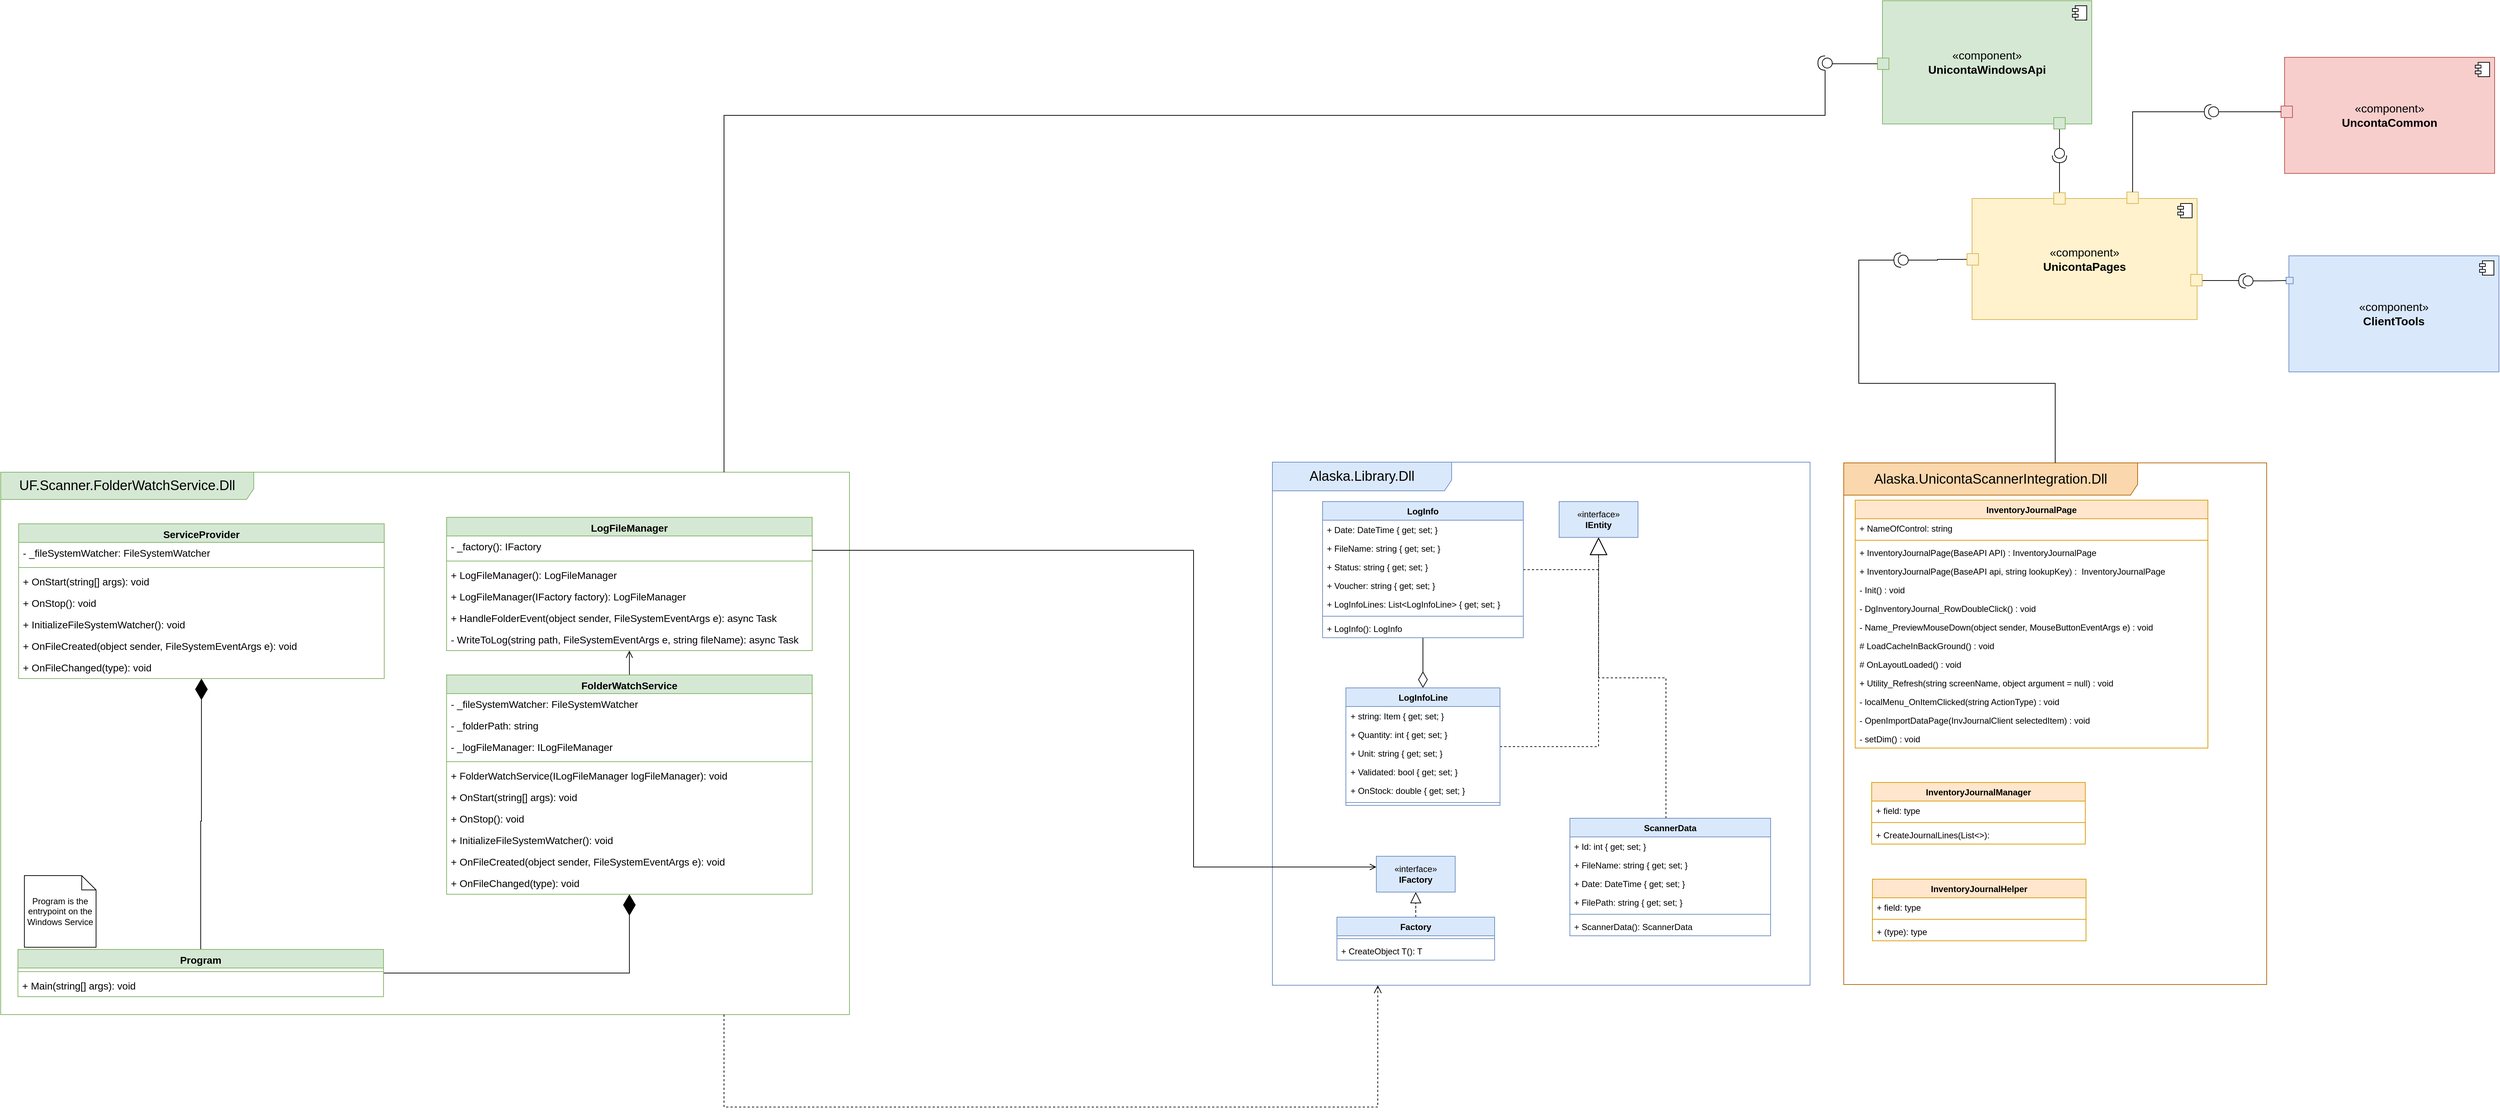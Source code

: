 <mxfile version="22.1.2" type="device">
  <diagram name="Side-1" id="CTxKAHCYk6EN-xnp3YJz">
    <mxGraphModel dx="3226" dy="1983" grid="0" gridSize="10" guides="0" tooltips="1" connect="1" arrows="1" fold="1" page="0" pageScale="1" pageWidth="827" pageHeight="1169" math="0" shadow="0">
      <root>
        <mxCell id="0" />
        <mxCell id="1" parent="0" />
        <mxCell id="9tG2rEpFUyqkz14FgDBB-20" value="UF.Scanner.FolderWatchService.Dll" style="shape=umlFrame;whiteSpace=wrap;html=1;pointerEvents=0;width=353;height=38;swimlaneFillColor=default;fontSize=19;fillColor=#d5e8d4;strokeColor=#82b366;" parent="1" vertex="1">
          <mxGeometry x="-1004" y="54" width="1184" height="757" as="geometry" />
        </mxCell>
        <mxCell id="9tG2rEpFUyqkz14FgDBB-92" style="edgeStyle=orthogonalEdgeStyle;rounded=0;orthogonalLoop=1;jettySize=auto;html=1;endArrow=open;endFill=0;endSize=8;" parent="1" source="9tG2rEpFUyqkz14FgDBB-1" target="9tG2rEpFUyqkz14FgDBB-5" edge="1">
          <mxGeometry relative="1" as="geometry" />
        </mxCell>
        <mxCell id="9tG2rEpFUyqkz14FgDBB-1" value="FolderWatchService" style="swimlane;fontStyle=1;align=center;verticalAlign=top;childLayout=stackLayout;horizontal=1;startSize=26;horizontalStack=0;resizeParent=1;resizeParentMax=0;resizeLast=0;collapsible=1;marginBottom=0;whiteSpace=wrap;html=1;swimlaneFillColor=default;fillColor=#d5e8d4;strokeColor=#82b366;fontSize=14;" parent="1" vertex="1">
          <mxGeometry x="-382" y="337" width="510" height="306" as="geometry" />
        </mxCell>
        <mxCell id="9tG2rEpFUyqkz14FgDBB-2" value="- _fileSystemWatcher: FileSystemWatcher" style="text;strokeColor=none;fillColor=none;align=left;verticalAlign=top;spacingLeft=4;spacingRight=4;overflow=hidden;rotatable=0;points=[[0,0.5],[1,0.5]];portConstraint=eastwest;whiteSpace=wrap;html=1;fontSize=14;" parent="9tG2rEpFUyqkz14FgDBB-1" vertex="1">
          <mxGeometry y="26" width="510" height="30" as="geometry" />
        </mxCell>
        <mxCell id="9tG2rEpFUyqkz14FgDBB-9" value="- _folderPath: string" style="text;strokeColor=none;fillColor=none;align=left;verticalAlign=top;spacingLeft=4;spacingRight=4;overflow=hidden;rotatable=0;points=[[0,0.5],[1,0.5]];portConstraint=eastwest;whiteSpace=wrap;html=1;fontSize=14;" parent="9tG2rEpFUyqkz14FgDBB-1" vertex="1">
          <mxGeometry y="56" width="510" height="30" as="geometry" />
        </mxCell>
        <mxCell id="9tG2rEpFUyqkz14FgDBB-12" value="- _logFileManager: ILogFileManager" style="text;strokeColor=none;fillColor=none;align=left;verticalAlign=top;spacingLeft=4;spacingRight=4;overflow=hidden;rotatable=0;points=[[0,0.5],[1,0.5]];portConstraint=eastwest;whiteSpace=wrap;html=1;fontSize=14;" parent="9tG2rEpFUyqkz14FgDBB-1" vertex="1">
          <mxGeometry y="86" width="510" height="30" as="geometry" />
        </mxCell>
        <mxCell id="9tG2rEpFUyqkz14FgDBB-3" value="" style="line;strokeWidth=1;fillColor=none;align=left;verticalAlign=middle;spacingTop=-1;spacingLeft=3;spacingRight=3;rotatable=0;labelPosition=right;points=[];portConstraint=eastwest;strokeColor=inherit;fontSize=14;" parent="9tG2rEpFUyqkz14FgDBB-1" vertex="1">
          <mxGeometry y="116" width="510" height="10" as="geometry" />
        </mxCell>
        <mxCell id="9tG2rEpFUyqkz14FgDBB-80" value="+ FolderWatchService(ILogFileManager logFileManager): void" style="text;strokeColor=none;fillColor=none;align=left;verticalAlign=top;spacingLeft=4;spacingRight=4;overflow=hidden;rotatable=0;points=[[0,0.5],[1,0.5]];portConstraint=eastwest;whiteSpace=wrap;html=1;fontSize=14;" parent="9tG2rEpFUyqkz14FgDBB-1" vertex="1">
          <mxGeometry y="126" width="510" height="30" as="geometry" />
        </mxCell>
        <mxCell id="9tG2rEpFUyqkz14FgDBB-4" value="+ OnStart(string[] args): void" style="text;strokeColor=none;fillColor=none;align=left;verticalAlign=top;spacingLeft=4;spacingRight=4;overflow=hidden;rotatable=0;points=[[0,0.5],[1,0.5]];portConstraint=eastwest;whiteSpace=wrap;html=1;fontSize=14;" parent="9tG2rEpFUyqkz14FgDBB-1" vertex="1">
          <mxGeometry y="156" width="510" height="30" as="geometry" />
        </mxCell>
        <mxCell id="9tG2rEpFUyqkz14FgDBB-15" value="+ OnStop(): void" style="text;strokeColor=none;fillColor=none;align=left;verticalAlign=top;spacingLeft=4;spacingRight=4;overflow=hidden;rotatable=0;points=[[0,0.5],[1,0.5]];portConstraint=eastwest;whiteSpace=wrap;html=1;fontSize=14;" parent="9tG2rEpFUyqkz14FgDBB-1" vertex="1">
          <mxGeometry y="186" width="510" height="30" as="geometry" />
        </mxCell>
        <mxCell id="9tG2rEpFUyqkz14FgDBB-14" value="+ InitializeFileSystemWatcher(): void" style="text;strokeColor=none;fillColor=none;align=left;verticalAlign=top;spacingLeft=4;spacingRight=4;overflow=hidden;rotatable=0;points=[[0,0.5],[1,0.5]];portConstraint=eastwest;whiteSpace=wrap;html=1;fontSize=14;" parent="9tG2rEpFUyqkz14FgDBB-1" vertex="1">
          <mxGeometry y="216" width="510" height="30" as="geometry" />
        </mxCell>
        <mxCell id="9tG2rEpFUyqkz14FgDBB-16" value="+ OnFileCreated(object sender, FileSystemEventArgs e): void" style="text;strokeColor=none;fillColor=none;align=left;verticalAlign=top;spacingLeft=4;spacingRight=4;overflow=hidden;rotatable=0;points=[[0,0.5],[1,0.5]];portConstraint=eastwest;whiteSpace=wrap;html=1;fontSize=14;" parent="9tG2rEpFUyqkz14FgDBB-1" vertex="1">
          <mxGeometry y="246" width="510" height="30" as="geometry" />
        </mxCell>
        <mxCell id="9tG2rEpFUyqkz14FgDBB-17" value="+ OnFileChanged(type): void" style="text;strokeColor=none;fillColor=none;align=left;verticalAlign=top;spacingLeft=4;spacingRight=4;overflow=hidden;rotatable=0;points=[[0,0.5],[1,0.5]];portConstraint=eastwest;whiteSpace=wrap;html=1;fontSize=14;" parent="9tG2rEpFUyqkz14FgDBB-1" vertex="1">
          <mxGeometry y="276" width="510" height="30" as="geometry" />
        </mxCell>
        <mxCell id="9tG2rEpFUyqkz14FgDBB-5" value="LogFileManager" style="swimlane;fontStyle=1;align=center;verticalAlign=top;childLayout=stackLayout;horizontal=1;startSize=26;horizontalStack=0;resizeParent=1;resizeParentMax=0;resizeLast=0;collapsible=1;marginBottom=0;whiteSpace=wrap;html=1;swimlaneFillColor=default;fillColor=#d5e8d4;strokeColor=#82b366;fontSize=14;" parent="1" vertex="1">
          <mxGeometry x="-382" y="117" width="510" height="186" as="geometry" />
        </mxCell>
        <mxCell id="9tG2rEpFUyqkz14FgDBB-79" value="- _factory(): IFactory" style="text;strokeColor=none;fillColor=none;align=left;verticalAlign=top;spacingLeft=4;spacingRight=4;overflow=hidden;rotatable=0;points=[[0,0.5],[1,0.5]];portConstraint=eastwest;whiteSpace=wrap;html=1;fontSize=14;" parent="9tG2rEpFUyqkz14FgDBB-5" vertex="1">
          <mxGeometry y="26" width="510" height="30" as="geometry" />
        </mxCell>
        <mxCell id="9tG2rEpFUyqkz14FgDBB-7" value="" style="line;strokeWidth=1;fillColor=none;align=left;verticalAlign=middle;spacingTop=-1;spacingLeft=3;spacingRight=3;rotatable=0;labelPosition=right;points=[];portConstraint=eastwest;strokeColor=inherit;fontSize=14;" parent="9tG2rEpFUyqkz14FgDBB-5" vertex="1">
          <mxGeometry y="56" width="510" height="10" as="geometry" />
        </mxCell>
        <mxCell id="9tG2rEpFUyqkz14FgDBB-78" value="+ LogFileManager(): LogFileManager" style="text;strokeColor=none;fillColor=none;align=left;verticalAlign=top;spacingLeft=4;spacingRight=4;overflow=hidden;rotatable=0;points=[[0,0.5],[1,0.5]];portConstraint=eastwest;whiteSpace=wrap;html=1;fontSize=14;" parent="9tG2rEpFUyqkz14FgDBB-5" vertex="1">
          <mxGeometry y="66" width="510" height="30" as="geometry" />
        </mxCell>
        <mxCell id="9tG2rEpFUyqkz14FgDBB-60" value="+ LogFileManager(IFactory factory): LogFileManager" style="text;strokeColor=none;fillColor=none;align=left;verticalAlign=top;spacingLeft=4;spacingRight=4;overflow=hidden;rotatable=0;points=[[0,0.5],[1,0.5]];portConstraint=eastwest;whiteSpace=wrap;html=1;fontSize=14;" parent="9tG2rEpFUyqkz14FgDBB-5" vertex="1">
          <mxGeometry y="96" width="510" height="30" as="geometry" />
        </mxCell>
        <mxCell id="9tG2rEpFUyqkz14FgDBB-8" value="+ HandleFolderEvent(object sender, FileSystemEventArgs e): async Task" style="text;strokeColor=none;fillColor=none;align=left;verticalAlign=top;spacingLeft=4;spacingRight=4;overflow=hidden;rotatable=0;points=[[0,0.5],[1,0.5]];portConstraint=eastwest;whiteSpace=wrap;html=1;fontSize=14;" parent="9tG2rEpFUyqkz14FgDBB-5" vertex="1">
          <mxGeometry y="126" width="510" height="30" as="geometry" />
        </mxCell>
        <mxCell id="9tG2rEpFUyqkz14FgDBB-21" value="- WriteToLog(string path, FileSystemEventArgs e, string fileName): async Task" style="text;strokeColor=none;fillColor=none;align=left;verticalAlign=top;spacingLeft=4;spacingRight=4;overflow=hidden;rotatable=0;points=[[0,0.5],[1,0.5]];portConstraint=eastwest;whiteSpace=wrap;html=1;fontSize=14;" parent="9tG2rEpFUyqkz14FgDBB-5" vertex="1">
          <mxGeometry y="156" width="510" height="30" as="geometry" />
        </mxCell>
        <mxCell id="9tG2rEpFUyqkz14FgDBB-44" style="edgeStyle=orthogonalEdgeStyle;rounded=0;orthogonalLoop=1;jettySize=auto;html=1;endArrow=diamondThin;endFill=0;endSize=20;" parent="1" source="9tG2rEpFUyqkz14FgDBB-23" target="9tG2rEpFUyqkz14FgDBB-28" edge="1">
          <mxGeometry relative="1" as="geometry" />
        </mxCell>
        <mxCell id="9tG2rEpFUyqkz14FgDBB-58" style="edgeStyle=orthogonalEdgeStyle;rounded=0;orthogonalLoop=1;jettySize=auto;html=1;entryX=0.5;entryY=1;entryDx=0;entryDy=0;endArrow=block;endFill=0;endSize=22;dashed=1;" parent="1" source="9tG2rEpFUyqkz14FgDBB-23" target="9tG2rEpFUyqkz14FgDBB-57" edge="1">
          <mxGeometry relative="1" as="geometry" />
        </mxCell>
        <mxCell id="9tG2rEpFUyqkz14FgDBB-23" value="LogInfo" style="swimlane;fontStyle=1;align=center;verticalAlign=top;childLayout=stackLayout;horizontal=1;startSize=26;horizontalStack=0;resizeParent=1;resizeParentMax=0;resizeLast=0;collapsible=1;marginBottom=0;whiteSpace=wrap;html=1;swimlaneFillColor=default;fillColor=#dae8fc;strokeColor=#6c8ebf;" parent="1" vertex="1">
          <mxGeometry x="830" y="85" width="280" height="190" as="geometry" />
        </mxCell>
        <mxCell id="9tG2rEpFUyqkz14FgDBB-33" value="+ Date: DateTime { get; set; }" style="text;strokeColor=none;fillColor=none;align=left;verticalAlign=top;spacingLeft=4;spacingRight=4;overflow=hidden;rotatable=0;points=[[0,0.5],[1,0.5]];portConstraint=eastwest;whiteSpace=wrap;html=1;" parent="9tG2rEpFUyqkz14FgDBB-23" vertex="1">
          <mxGeometry y="26" width="280" height="26" as="geometry" />
        </mxCell>
        <mxCell id="9tG2rEpFUyqkz14FgDBB-32" value="+ FileName: string { get; set; }" style="text;strokeColor=none;fillColor=none;align=left;verticalAlign=top;spacingLeft=4;spacingRight=4;overflow=hidden;rotatable=0;points=[[0,0.5],[1,0.5]];portConstraint=eastwest;whiteSpace=wrap;html=1;" parent="9tG2rEpFUyqkz14FgDBB-23" vertex="1">
          <mxGeometry y="52" width="280" height="26" as="geometry" />
        </mxCell>
        <mxCell id="9tG2rEpFUyqkz14FgDBB-34" value="+ Status: string { get; set; }" style="text;strokeColor=none;fillColor=none;align=left;verticalAlign=top;spacingLeft=4;spacingRight=4;overflow=hidden;rotatable=0;points=[[0,0.5],[1,0.5]];portConstraint=eastwest;whiteSpace=wrap;html=1;" parent="9tG2rEpFUyqkz14FgDBB-23" vertex="1">
          <mxGeometry y="78" width="280" height="26" as="geometry" />
        </mxCell>
        <mxCell id="9tG2rEpFUyqkz14FgDBB-35" value="+ Voucher: string { get; set; }" style="text;strokeColor=none;fillColor=none;align=left;verticalAlign=top;spacingLeft=4;spacingRight=4;overflow=hidden;rotatable=0;points=[[0,0.5],[1,0.5]];portConstraint=eastwest;whiteSpace=wrap;html=1;" parent="9tG2rEpFUyqkz14FgDBB-23" vertex="1">
          <mxGeometry y="104" width="280" height="26" as="geometry" />
        </mxCell>
        <mxCell id="9tG2rEpFUyqkz14FgDBB-36" value="+ LogInfoLines: List&amp;lt;LogInfoLine&amp;gt; { get; set; }" style="text;strokeColor=none;fillColor=none;align=left;verticalAlign=top;spacingLeft=4;spacingRight=4;overflow=hidden;rotatable=0;points=[[0,0.5],[1,0.5]];portConstraint=eastwest;whiteSpace=wrap;html=1;" parent="9tG2rEpFUyqkz14FgDBB-23" vertex="1">
          <mxGeometry y="130" width="280" height="26" as="geometry" />
        </mxCell>
        <mxCell id="9tG2rEpFUyqkz14FgDBB-25" value="" style="line;strokeWidth=1;fillColor=none;align=left;verticalAlign=middle;spacingTop=-1;spacingLeft=3;spacingRight=3;rotatable=0;labelPosition=right;points=[];portConstraint=eastwest;strokeColor=inherit;" parent="9tG2rEpFUyqkz14FgDBB-23" vertex="1">
          <mxGeometry y="156" width="280" height="8" as="geometry" />
        </mxCell>
        <mxCell id="9tG2rEpFUyqkz14FgDBB-26" value="+ LogInfo(): LogInfo" style="text;strokeColor=none;fillColor=none;align=left;verticalAlign=top;spacingLeft=4;spacingRight=4;overflow=hidden;rotatable=0;points=[[0,0.5],[1,0.5]];portConstraint=eastwest;whiteSpace=wrap;html=1;" parent="9tG2rEpFUyqkz14FgDBB-23" vertex="1">
          <mxGeometry y="164" width="280" height="26" as="geometry" />
        </mxCell>
        <mxCell id="9tG2rEpFUyqkz14FgDBB-59" style="edgeStyle=orthogonalEdgeStyle;rounded=0;orthogonalLoop=1;jettySize=auto;html=1;entryX=0.5;entryY=1;entryDx=0;entryDy=0;dashed=1;endArrow=block;endFill=0;endSize=22;" parent="1" source="9tG2rEpFUyqkz14FgDBB-28" target="9tG2rEpFUyqkz14FgDBB-57" edge="1">
          <mxGeometry relative="1" as="geometry" />
        </mxCell>
        <mxCell id="9tG2rEpFUyqkz14FgDBB-28" value="LogInfoLine" style="swimlane;fontStyle=1;align=center;verticalAlign=top;childLayout=stackLayout;horizontal=1;startSize=26;horizontalStack=0;resizeParent=1;resizeParentMax=0;resizeLast=0;collapsible=1;marginBottom=0;whiteSpace=wrap;html=1;swimlaneFillColor=default;fillColor=#dae8fc;strokeColor=#6c8ebf;" parent="1" vertex="1">
          <mxGeometry x="862.5" y="345" width="215" height="190" as="geometry" />
        </mxCell>
        <mxCell id="9tG2rEpFUyqkz14FgDBB-29" value="+ Id: int { get; set; }" style="text;strokeColor=none;fillColor=none;align=left;verticalAlign=top;spacingLeft=4;spacingRight=4;overflow=hidden;rotatable=0;points=[[0,0.5],[1,0.5]];portConstraint=eastwest;whiteSpace=wrap;html=1;" parent="9tG2rEpFUyqkz14FgDBB-28" vertex="1">
          <mxGeometry y="26" width="215" height="26" as="geometry" />
        </mxCell>
        <mxCell id="9tG2rEpFUyqkz14FgDBB-39" value="+ string: Item { get; set; }" style="text;strokeColor=none;fillColor=none;align=left;verticalAlign=top;spacingLeft=4;spacingRight=4;overflow=hidden;rotatable=0;points=[[0,0.5],[1,0.5]];portConstraint=eastwest;whiteSpace=wrap;html=1;" parent="9tG2rEpFUyqkz14FgDBB-28" vertex="1">
          <mxGeometry y="52" width="215" height="26" as="geometry" />
        </mxCell>
        <mxCell id="9tG2rEpFUyqkz14FgDBB-40" value="+ Quantity: int { get; set; }" style="text;strokeColor=none;fillColor=none;align=left;verticalAlign=top;spacingLeft=4;spacingRight=4;overflow=hidden;rotatable=0;points=[[0,0.5],[1,0.5]];portConstraint=eastwest;whiteSpace=wrap;html=1;" parent="9tG2rEpFUyqkz14FgDBB-28" vertex="1">
          <mxGeometry y="78" width="215" height="26" as="geometry" />
        </mxCell>
        <mxCell id="9tG2rEpFUyqkz14FgDBB-41" value="+ Unit: string { get; set; }" style="text;strokeColor=none;fillColor=none;align=left;verticalAlign=top;spacingLeft=4;spacingRight=4;overflow=hidden;rotatable=0;points=[[0,0.5],[1,0.5]];portConstraint=eastwest;whiteSpace=wrap;html=1;" parent="9tG2rEpFUyqkz14FgDBB-28" vertex="1">
          <mxGeometry y="104" width="215" height="26" as="geometry" />
        </mxCell>
        <mxCell id="9tG2rEpFUyqkz14FgDBB-38" value="+ Validated: bool { get; set; }" style="text;strokeColor=none;fillColor=none;align=left;verticalAlign=top;spacingLeft=4;spacingRight=4;overflow=hidden;rotatable=0;points=[[0,0.5],[1,0.5]];portConstraint=eastwest;whiteSpace=wrap;html=1;" parent="9tG2rEpFUyqkz14FgDBB-28" vertex="1">
          <mxGeometry y="130" width="215" height="26" as="geometry" />
        </mxCell>
        <mxCell id="9tG2rEpFUyqkz14FgDBB-43" value="+ OnStock: double { get; set; }" style="text;strokeColor=none;fillColor=none;align=left;verticalAlign=top;spacingLeft=4;spacingRight=4;overflow=hidden;rotatable=0;points=[[0,0.5],[1,0.5]];portConstraint=eastwest;whiteSpace=wrap;html=1;" parent="9tG2rEpFUyqkz14FgDBB-28" vertex="1">
          <mxGeometry y="156" width="215" height="26" as="geometry" />
        </mxCell>
        <mxCell id="9tG2rEpFUyqkz14FgDBB-30" value="" style="line;strokeWidth=1;fillColor=none;align=left;verticalAlign=middle;spacingTop=-1;spacingLeft=3;spacingRight=3;rotatable=0;labelPosition=right;points=[];portConstraint=eastwest;strokeColor=inherit;" parent="9tG2rEpFUyqkz14FgDBB-28" vertex="1">
          <mxGeometry y="182" width="215" height="8" as="geometry" />
        </mxCell>
        <mxCell id="9tG2rEpFUyqkz14FgDBB-45" value="Alaska.UnicontaScannerIntegration.Dll" style="shape=umlFrame;whiteSpace=wrap;html=1;pointerEvents=0;width=410;height=45;swimlaneFillColor=default;fontSize=19;fillColor=#fad7ac;strokeColor=#b46504;" parent="1" vertex="1">
          <mxGeometry x="1567" y="41" width="590" height="728" as="geometry" />
        </mxCell>
        <mxCell id="9tG2rEpFUyqkz14FgDBB-56" style="edgeStyle=orthogonalEdgeStyle;rounded=0;orthogonalLoop=1;jettySize=auto;html=1;entryX=0.5;entryY=1;entryDx=0;entryDy=0;endArrow=block;endFill=0;dashed=1;endSize=13;" parent="1" source="9tG2rEpFUyqkz14FgDBB-47" target="9tG2rEpFUyqkz14FgDBB-55" edge="1">
          <mxGeometry relative="1" as="geometry" />
        </mxCell>
        <mxCell id="9tG2rEpFUyqkz14FgDBB-47" value="Factory" style="swimlane;fontStyle=1;align=center;verticalAlign=top;childLayout=stackLayout;horizontal=1;startSize=26;horizontalStack=0;resizeParent=1;resizeParentMax=0;resizeLast=0;collapsible=1;marginBottom=0;whiteSpace=wrap;html=1;fillColor=#dae8fc;strokeColor=#6c8ebf;swimlaneFillColor=default;" parent="1" vertex="1">
          <mxGeometry x="850" y="665" width="220" height="60" as="geometry" />
        </mxCell>
        <mxCell id="9tG2rEpFUyqkz14FgDBB-49" value="" style="line;strokeWidth=1;fillColor=none;align=left;verticalAlign=middle;spacingTop=-1;spacingLeft=3;spacingRight=3;rotatable=0;labelPosition=right;points=[];portConstraint=eastwest;strokeColor=inherit;" parent="9tG2rEpFUyqkz14FgDBB-47" vertex="1">
          <mxGeometry y="26" width="220" height="8" as="geometry" />
        </mxCell>
        <mxCell id="9tG2rEpFUyqkz14FgDBB-50" value="+ CreateObject T(): T" style="text;strokeColor=none;fillColor=none;align=left;verticalAlign=top;spacingLeft=4;spacingRight=4;overflow=hidden;rotatable=0;points=[[0,0.5],[1,0.5]];portConstraint=eastwest;whiteSpace=wrap;html=1;" parent="9tG2rEpFUyqkz14FgDBB-47" vertex="1">
          <mxGeometry y="34" width="220" height="26" as="geometry" />
        </mxCell>
        <mxCell id="9tG2rEpFUyqkz14FgDBB-55" value="«interface»&lt;br&gt;&lt;b&gt;IFactory&lt;/b&gt;" style="html=1;whiteSpace=wrap;fillColor=#dae8fc;strokeColor=#6c8ebf;" parent="1" vertex="1">
          <mxGeometry x="905" y="580" width="110" height="50" as="geometry" />
        </mxCell>
        <mxCell id="9tG2rEpFUyqkz14FgDBB-57" value="«interface»&lt;br&gt;&lt;b&gt;IEntity&lt;/b&gt;" style="html=1;whiteSpace=wrap;fillColor=#dae8fc;strokeColor=#6c8ebf;" parent="1" vertex="1">
          <mxGeometry x="1160" y="85" width="110" height="50" as="geometry" />
        </mxCell>
        <mxCell id="9tG2rEpFUyqkz14FgDBB-62" value="ServiceProvider" style="swimlane;fontStyle=1;align=center;verticalAlign=top;childLayout=stackLayout;horizontal=1;startSize=26;horizontalStack=0;resizeParent=1;resizeParentMax=0;resizeLast=0;collapsible=1;marginBottom=0;whiteSpace=wrap;html=1;swimlaneFillColor=default;fillColor=#d5e8d4;strokeColor=#82b366;fontSize=14;" parent="1" vertex="1">
          <mxGeometry x="-979" y="126" width="510" height="216" as="geometry" />
        </mxCell>
        <mxCell id="9tG2rEpFUyqkz14FgDBB-63" value="- _fileSystemWatcher: FileSystemWatcher" style="text;strokeColor=none;fillColor=none;align=left;verticalAlign=top;spacingLeft=4;spacingRight=4;overflow=hidden;rotatable=0;points=[[0,0.5],[1,0.5]];portConstraint=eastwest;whiteSpace=wrap;html=1;fontSize=14;" parent="9tG2rEpFUyqkz14FgDBB-62" vertex="1">
          <mxGeometry y="26" width="510" height="30" as="geometry" />
        </mxCell>
        <mxCell id="9tG2rEpFUyqkz14FgDBB-66" value="" style="line;strokeWidth=1;fillColor=none;align=left;verticalAlign=middle;spacingTop=-1;spacingLeft=3;spacingRight=3;rotatable=0;labelPosition=right;points=[];portConstraint=eastwest;strokeColor=inherit;fontSize=14;" parent="9tG2rEpFUyqkz14FgDBB-62" vertex="1">
          <mxGeometry y="56" width="510" height="10" as="geometry" />
        </mxCell>
        <mxCell id="9tG2rEpFUyqkz14FgDBB-67" value="+ OnStart(string[] args): void" style="text;strokeColor=none;fillColor=none;align=left;verticalAlign=top;spacingLeft=4;spacingRight=4;overflow=hidden;rotatable=0;points=[[0,0.5],[1,0.5]];portConstraint=eastwest;whiteSpace=wrap;html=1;fontSize=14;" parent="9tG2rEpFUyqkz14FgDBB-62" vertex="1">
          <mxGeometry y="66" width="510" height="30" as="geometry" />
        </mxCell>
        <mxCell id="9tG2rEpFUyqkz14FgDBB-68" value="+ OnStop(): void" style="text;strokeColor=none;fillColor=none;align=left;verticalAlign=top;spacingLeft=4;spacingRight=4;overflow=hidden;rotatable=0;points=[[0,0.5],[1,0.5]];portConstraint=eastwest;whiteSpace=wrap;html=1;fontSize=14;" parent="9tG2rEpFUyqkz14FgDBB-62" vertex="1">
          <mxGeometry y="96" width="510" height="30" as="geometry" />
        </mxCell>
        <mxCell id="9tG2rEpFUyqkz14FgDBB-69" value="+ InitializeFileSystemWatcher(): void" style="text;strokeColor=none;fillColor=none;align=left;verticalAlign=top;spacingLeft=4;spacingRight=4;overflow=hidden;rotatable=0;points=[[0,0.5],[1,0.5]];portConstraint=eastwest;whiteSpace=wrap;html=1;fontSize=14;" parent="9tG2rEpFUyqkz14FgDBB-62" vertex="1">
          <mxGeometry y="126" width="510" height="30" as="geometry" />
        </mxCell>
        <mxCell id="9tG2rEpFUyqkz14FgDBB-70" value="+ OnFileCreated(object sender, FileSystemEventArgs e): void" style="text;strokeColor=none;fillColor=none;align=left;verticalAlign=top;spacingLeft=4;spacingRight=4;overflow=hidden;rotatable=0;points=[[0,0.5],[1,0.5]];portConstraint=eastwest;whiteSpace=wrap;html=1;fontSize=14;" parent="9tG2rEpFUyqkz14FgDBB-62" vertex="1">
          <mxGeometry y="156" width="510" height="30" as="geometry" />
        </mxCell>
        <mxCell id="9tG2rEpFUyqkz14FgDBB-71" value="+ OnFileChanged(type): void" style="text;strokeColor=none;fillColor=none;align=left;verticalAlign=top;spacingLeft=4;spacingRight=4;overflow=hidden;rotatable=0;points=[[0,0.5],[1,0.5]];portConstraint=eastwest;whiteSpace=wrap;html=1;fontSize=14;" parent="9tG2rEpFUyqkz14FgDBB-62" vertex="1">
          <mxGeometry y="186" width="510" height="30" as="geometry" />
        </mxCell>
        <mxCell id="9tG2rEpFUyqkz14FgDBB-72" style="edgeStyle=orthogonalEdgeStyle;rounded=0;orthogonalLoop=1;jettySize=auto;html=1;dashed=1;endArrow=open;endFill=0;startSize=12;endSize=9;" parent="1" source="9tG2rEpFUyqkz14FgDBB-20" target="WOszSyZfYFStPDBIGagN-208" edge="1">
          <mxGeometry relative="1" as="geometry">
            <mxPoint x="917.5" y="761.46" as="targetPoint" />
            <Array as="points">
              <mxPoint x="5" y="940" />
              <mxPoint x="917" y="940" />
            </Array>
          </mxGeometry>
        </mxCell>
        <mxCell id="9tG2rEpFUyqkz14FgDBB-73" value="InventoryJournalPage" style="swimlane;fontStyle=1;align=center;verticalAlign=top;childLayout=stackLayout;horizontal=1;startSize=26;horizontalStack=0;resizeParent=1;resizeParentMax=0;resizeLast=0;collapsible=1;marginBottom=0;whiteSpace=wrap;html=1;fillColor=#ffe6cc;strokeColor=#d79b00;swimlaneFillColor=default;" parent="1" vertex="1">
          <mxGeometry x="1583" y="93" width="492" height="346" as="geometry" />
        </mxCell>
        <mxCell id="9tG2rEpFUyqkz14FgDBB-74" value="+ NameOfControl: string" style="text;strokeColor=none;fillColor=none;align=left;verticalAlign=top;spacingLeft=4;spacingRight=4;overflow=hidden;rotatable=0;points=[[0,0.5],[1,0.5]];portConstraint=eastwest;whiteSpace=wrap;html=1;" parent="9tG2rEpFUyqkz14FgDBB-73" vertex="1">
          <mxGeometry y="26" width="492" height="26" as="geometry" />
        </mxCell>
        <mxCell id="9tG2rEpFUyqkz14FgDBB-75" value="" style="line;strokeWidth=1;fillColor=none;align=left;verticalAlign=middle;spacingTop=-1;spacingLeft=3;spacingRight=3;rotatable=0;labelPosition=right;points=[];portConstraint=eastwest;strokeColor=inherit;" parent="9tG2rEpFUyqkz14FgDBB-73" vertex="1">
          <mxGeometry y="52" width="492" height="8" as="geometry" />
        </mxCell>
        <mxCell id="9tG2rEpFUyqkz14FgDBB-76" value="+ InventoryJournalPage(BaseAPI API) : InventoryJournalPage" style="text;strokeColor=none;fillColor=none;align=left;verticalAlign=top;spacingLeft=4;spacingRight=4;overflow=hidden;rotatable=0;points=[[0,0.5],[1,0.5]];portConstraint=eastwest;whiteSpace=wrap;html=1;" parent="9tG2rEpFUyqkz14FgDBB-73" vertex="1">
          <mxGeometry y="60" width="492" height="26" as="geometry" />
        </mxCell>
        <mxCell id="WOszSyZfYFStPDBIGagN-175" value="+ InventoryJournalPage(BaseAPI api, string lookupKey) :&amp;nbsp; InventoryJournalPage" style="text;strokeColor=none;fillColor=none;align=left;verticalAlign=top;spacingLeft=4;spacingRight=4;overflow=hidden;rotatable=0;points=[[0,0.5],[1,0.5]];portConstraint=eastwest;whiteSpace=wrap;html=1;" parent="9tG2rEpFUyqkz14FgDBB-73" vertex="1">
          <mxGeometry y="86" width="492" height="26" as="geometry" />
        </mxCell>
        <mxCell id="WOszSyZfYFStPDBIGagN-177" value="- Init() : void" style="text;strokeColor=none;fillColor=none;align=left;verticalAlign=top;spacingLeft=4;spacingRight=4;overflow=hidden;rotatable=0;points=[[0,0.5],[1,0.5]];portConstraint=eastwest;whiteSpace=wrap;html=1;" parent="9tG2rEpFUyqkz14FgDBB-73" vertex="1">
          <mxGeometry y="112" width="492" height="26" as="geometry" />
        </mxCell>
        <mxCell id="WOszSyZfYFStPDBIGagN-178" value="- DgInventoryJournal_RowDoubleClick() : void" style="text;strokeColor=none;fillColor=none;align=left;verticalAlign=top;spacingLeft=4;spacingRight=4;overflow=hidden;rotatable=0;points=[[0,0.5],[1,0.5]];portConstraint=eastwest;whiteSpace=wrap;html=1;" parent="9tG2rEpFUyqkz14FgDBB-73" vertex="1">
          <mxGeometry y="138" width="492" height="26" as="geometry" />
        </mxCell>
        <mxCell id="WOszSyZfYFStPDBIGagN-176" value="- Name_PreviewMouseDown(object sender, MouseButtonEventArgs e) : void" style="text;strokeColor=none;fillColor=none;align=left;verticalAlign=top;spacingLeft=4;spacingRight=4;overflow=hidden;rotatable=0;points=[[0,0.5],[1,0.5]];portConstraint=eastwest;whiteSpace=wrap;html=1;" parent="9tG2rEpFUyqkz14FgDBB-73" vertex="1">
          <mxGeometry y="164" width="492" height="26" as="geometry" />
        </mxCell>
        <mxCell id="WOszSyZfYFStPDBIGagN-179" value="# LoadCacheInBackGround() : void" style="text;strokeColor=none;fillColor=none;align=left;verticalAlign=top;spacingLeft=4;spacingRight=4;overflow=hidden;rotatable=0;points=[[0,0.5],[1,0.5]];portConstraint=eastwest;whiteSpace=wrap;html=1;" parent="9tG2rEpFUyqkz14FgDBB-73" vertex="1">
          <mxGeometry y="190" width="492" height="26" as="geometry" />
        </mxCell>
        <mxCell id="WOszSyZfYFStPDBIGagN-182" value="# OnLayoutLoaded() : void" style="text;strokeColor=none;fillColor=none;align=left;verticalAlign=top;spacingLeft=4;spacingRight=4;overflow=hidden;rotatable=0;points=[[0,0.5],[1,0.5]];portConstraint=eastwest;whiteSpace=wrap;html=1;" parent="9tG2rEpFUyqkz14FgDBB-73" vertex="1">
          <mxGeometry y="216" width="492" height="26" as="geometry" />
        </mxCell>
        <mxCell id="WOszSyZfYFStPDBIGagN-181" value="+ Utility_Refresh(string screenName, object argument = null) : void" style="text;strokeColor=none;fillColor=none;align=left;verticalAlign=top;spacingLeft=4;spacingRight=4;overflow=hidden;rotatable=0;points=[[0,0.5],[1,0.5]];portConstraint=eastwest;whiteSpace=wrap;html=1;" parent="9tG2rEpFUyqkz14FgDBB-73" vertex="1">
          <mxGeometry y="242" width="492" height="26" as="geometry" />
        </mxCell>
        <mxCell id="WOszSyZfYFStPDBIGagN-183" value="- localMenu_OnItemClicked(string ActionType) : void" style="text;strokeColor=none;fillColor=none;align=left;verticalAlign=top;spacingLeft=4;spacingRight=4;overflow=hidden;rotatable=0;points=[[0,0.5],[1,0.5]];portConstraint=eastwest;whiteSpace=wrap;html=1;" parent="9tG2rEpFUyqkz14FgDBB-73" vertex="1">
          <mxGeometry y="268" width="492" height="26" as="geometry" />
        </mxCell>
        <mxCell id="WOszSyZfYFStPDBIGagN-184" value="- OpenImportDataPage(InvJournalClient selectedItem) : void" style="text;strokeColor=none;fillColor=none;align=left;verticalAlign=top;spacingLeft=4;spacingRight=4;overflow=hidden;rotatable=0;points=[[0,0.5],[1,0.5]];portConstraint=eastwest;whiteSpace=wrap;html=1;" parent="9tG2rEpFUyqkz14FgDBB-73" vertex="1">
          <mxGeometry y="294" width="492" height="26" as="geometry" />
        </mxCell>
        <mxCell id="WOszSyZfYFStPDBIGagN-180" value="- setDim() : void" style="text;strokeColor=none;fillColor=none;align=left;verticalAlign=top;spacingLeft=4;spacingRight=4;overflow=hidden;rotatable=0;points=[[0,0.5],[1,0.5]];portConstraint=eastwest;whiteSpace=wrap;html=1;" parent="9tG2rEpFUyqkz14FgDBB-73" vertex="1">
          <mxGeometry y="320" width="492" height="26" as="geometry" />
        </mxCell>
        <mxCell id="9tG2rEpFUyqkz14FgDBB-89" style="edgeStyle=orthogonalEdgeStyle;rounded=0;orthogonalLoop=1;jettySize=auto;html=1;endArrow=diamondThin;endFill=1;endSize=27;" parent="1" source="9tG2rEpFUyqkz14FgDBB-81" target="9tG2rEpFUyqkz14FgDBB-62" edge="1">
          <mxGeometry relative="1" as="geometry" />
        </mxCell>
        <mxCell id="9tG2rEpFUyqkz14FgDBB-90" style="edgeStyle=orthogonalEdgeStyle;rounded=0;orthogonalLoop=1;jettySize=auto;html=1;endArrow=diamondThin;endFill=1;endSize=27;" parent="1" source="9tG2rEpFUyqkz14FgDBB-81" target="9tG2rEpFUyqkz14FgDBB-1" edge="1">
          <mxGeometry relative="1" as="geometry" />
        </mxCell>
        <mxCell id="9tG2rEpFUyqkz14FgDBB-81" value="Program" style="swimlane;fontStyle=1;align=center;verticalAlign=top;childLayout=stackLayout;horizontal=1;startSize=26;horizontalStack=0;resizeParent=1;resizeParentMax=0;resizeLast=0;collapsible=1;marginBottom=0;whiteSpace=wrap;html=1;swimlaneFillColor=default;fillColor=#d5e8d4;strokeColor=#82b366;fontSize=14;" parent="1" vertex="1">
          <mxGeometry x="-980" y="720" width="510" height="66" as="geometry" />
        </mxCell>
        <mxCell id="9tG2rEpFUyqkz14FgDBB-83" value="" style="line;strokeWidth=1;fillColor=none;align=left;verticalAlign=middle;spacingTop=-1;spacingLeft=3;spacingRight=3;rotatable=0;labelPosition=right;points=[];portConstraint=eastwest;strokeColor=inherit;fontSize=14;" parent="9tG2rEpFUyqkz14FgDBB-81" vertex="1">
          <mxGeometry y="26" width="510" height="10" as="geometry" />
        </mxCell>
        <mxCell id="9tG2rEpFUyqkz14FgDBB-88" value="+ Main(string[] args): void" style="text;strokeColor=none;fillColor=none;align=left;verticalAlign=top;spacingLeft=4;spacingRight=4;overflow=hidden;rotatable=0;points=[[0,0.5],[1,0.5]];portConstraint=eastwest;whiteSpace=wrap;html=1;fontSize=14;" parent="9tG2rEpFUyqkz14FgDBB-81" vertex="1">
          <mxGeometry y="36" width="510" height="30" as="geometry" />
        </mxCell>
        <mxCell id="9tG2rEpFUyqkz14FgDBB-93" value="Program is the entrypoint on the Windows Service" style="shape=note;size=20;whiteSpace=wrap;html=1;" parent="1" vertex="1">
          <mxGeometry x="-971" y="617" width="100" height="100" as="geometry" />
        </mxCell>
        <mxCell id="WOszSyZfYFStPDBIGagN-11" style="edgeStyle=orthogonalEdgeStyle;rounded=0;orthogonalLoop=1;jettySize=auto;html=1;dashed=1;endArrow=block;endFill=0;endSize=22;" parent="1" source="WOszSyZfYFStPDBIGagN-1" target="9tG2rEpFUyqkz14FgDBB-57" edge="1">
          <mxGeometry relative="1" as="geometry">
            <Array as="points">
              <mxPoint x="1309" y="331" />
              <mxPoint x="1215" y="331" />
            </Array>
          </mxGeometry>
        </mxCell>
        <mxCell id="WOszSyZfYFStPDBIGagN-1" value="ScannerData" style="swimlane;fontStyle=1;align=center;verticalAlign=top;childLayout=stackLayout;horizontal=1;startSize=26;horizontalStack=0;resizeParent=1;resizeParentMax=0;resizeLast=0;collapsible=1;marginBottom=0;whiteSpace=wrap;html=1;swimlaneFillColor=default;fillColor=#dae8fc;strokeColor=#6c8ebf;" parent="1" vertex="1">
          <mxGeometry x="1175" y="527" width="280" height="164" as="geometry" />
        </mxCell>
        <mxCell id="WOszSyZfYFStPDBIGagN-2" value="+ Id: int { get; set; }" style="text;strokeColor=none;fillColor=none;align=left;verticalAlign=top;spacingLeft=4;spacingRight=4;overflow=hidden;rotatable=0;points=[[0,0.5],[1,0.5]];portConstraint=eastwest;whiteSpace=wrap;html=1;" parent="WOszSyZfYFStPDBIGagN-1" vertex="1">
          <mxGeometry y="26" width="280" height="26" as="geometry" />
        </mxCell>
        <mxCell id="WOszSyZfYFStPDBIGagN-4" value="+ FileName: string { get; set; }" style="text;strokeColor=none;fillColor=none;align=left;verticalAlign=top;spacingLeft=4;spacingRight=4;overflow=hidden;rotatable=0;points=[[0,0.5],[1,0.5]];portConstraint=eastwest;whiteSpace=wrap;html=1;" parent="WOszSyZfYFStPDBIGagN-1" vertex="1">
          <mxGeometry y="52" width="280" height="26" as="geometry" />
        </mxCell>
        <mxCell id="WOszSyZfYFStPDBIGagN-3" value="+ Date: DateTime { get; set; }" style="text;strokeColor=none;fillColor=none;align=left;verticalAlign=top;spacingLeft=4;spacingRight=4;overflow=hidden;rotatable=0;points=[[0,0.5],[1,0.5]];portConstraint=eastwest;whiteSpace=wrap;html=1;" parent="WOszSyZfYFStPDBIGagN-1" vertex="1">
          <mxGeometry y="78" width="280" height="26" as="geometry" />
        </mxCell>
        <mxCell id="WOszSyZfYFStPDBIGagN-10" value="+ FilePath: string { get; set; }" style="text;strokeColor=none;fillColor=none;align=left;verticalAlign=top;spacingLeft=4;spacingRight=4;overflow=hidden;rotatable=0;points=[[0,0.5],[1,0.5]];portConstraint=eastwest;whiteSpace=wrap;html=1;" parent="WOszSyZfYFStPDBIGagN-1" vertex="1">
          <mxGeometry y="104" width="280" height="26" as="geometry" />
        </mxCell>
        <mxCell id="WOszSyZfYFStPDBIGagN-8" value="" style="line;strokeWidth=1;fillColor=none;align=left;verticalAlign=middle;spacingTop=-1;spacingLeft=3;spacingRight=3;rotatable=0;labelPosition=right;points=[];portConstraint=eastwest;strokeColor=inherit;" parent="WOszSyZfYFStPDBIGagN-1" vertex="1">
          <mxGeometry y="130" width="280" height="8" as="geometry" />
        </mxCell>
        <mxCell id="WOszSyZfYFStPDBIGagN-9" value="+ ScannerData(): ScannerData" style="text;strokeColor=none;fillColor=none;align=left;verticalAlign=top;spacingLeft=4;spacingRight=4;overflow=hidden;rotatable=0;points=[[0,0.5],[1,0.5]];portConstraint=eastwest;whiteSpace=wrap;html=1;" parent="WOszSyZfYFStPDBIGagN-1" vertex="1">
          <mxGeometry y="138" width="280" height="26" as="geometry" />
        </mxCell>
        <mxCell id="WOszSyZfYFStPDBIGagN-116" value="&lt;font style=&quot;font-size: 16px;&quot;&gt;«component»&lt;br&gt;&lt;b&gt;UnicontaPages&lt;/b&gt;&lt;/font&gt;" style="html=1;dropTarget=0;whiteSpace=wrap;fillColor=#fff2cc;strokeColor=#d6b656;" parent="1" vertex="1">
          <mxGeometry x="1746" y="-328" width="314" height="169" as="geometry" />
        </mxCell>
        <mxCell id="WOszSyZfYFStPDBIGagN-117" value="" style="shape=module;jettyWidth=8;jettyHeight=4;" parent="WOszSyZfYFStPDBIGagN-116" vertex="1">
          <mxGeometry x="1" width="20" height="20" relative="1" as="geometry">
            <mxPoint x="-27" y="7" as="offset" />
          </mxGeometry>
        </mxCell>
        <mxCell id="WOszSyZfYFStPDBIGagN-118" value="&lt;font style=&quot;font-size: 16px;&quot;&gt;«component»&lt;br&gt;&lt;b&gt;ClientTools&lt;/b&gt;&lt;/font&gt;" style="html=1;dropTarget=0;whiteSpace=wrap;fillColor=#dae8fc;strokeColor=#6c8ebf;" parent="1" vertex="1">
          <mxGeometry x="2188" y="-248" width="293" height="162" as="geometry" />
        </mxCell>
        <mxCell id="WOszSyZfYFStPDBIGagN-119" value="" style="shape=module;jettyWidth=8;jettyHeight=4;" parent="WOszSyZfYFStPDBIGagN-118" vertex="1">
          <mxGeometry x="1" width="20" height="20" relative="1" as="geometry">
            <mxPoint x="-27" y="7" as="offset" />
          </mxGeometry>
        </mxCell>
        <mxCell id="WOszSyZfYFStPDBIGagN-135" value="" style="verticalLabelPosition=bottom;verticalAlign=top;html=1;shape=mxgraph.basic.rect;fillColor2=none;strokeWidth=1;size=4.5;indent=5;strokeColor=#6c8ebf;align=center;fontFamily=Helvetica;fontSize=12;fillColor=#dae8fc;" parent="1" vertex="1">
          <mxGeometry x="2184" y="-218" width="10" height="9" as="geometry" />
        </mxCell>
        <mxCell id="WOszSyZfYFStPDBIGagN-138" style="edgeStyle=orthogonalEdgeStyle;rounded=0;orthogonalLoop=1;jettySize=auto;html=1;fontFamily=Helvetica;fontSize=12;fontColor=default;endArrow=none;endFill=0;" parent="1" source="WOszSyZfYFStPDBIGagN-137" target="WOszSyZfYFStPDBIGagN-135" edge="1">
          <mxGeometry relative="1" as="geometry" />
        </mxCell>
        <mxCell id="WOszSyZfYFStPDBIGagN-137" value="" style="shape=providedRequiredInterface;html=1;verticalLabelPosition=bottom;sketch=0;strokeColor=default;align=center;verticalAlign=middle;fontFamily=Helvetica;fontSize=12;fontColor=default;fillColor=default;direction=west;" parent="1" vertex="1">
          <mxGeometry x="2118" y="-223" width="20" height="20" as="geometry" />
        </mxCell>
        <mxCell id="WOszSyZfYFStPDBIGagN-139" style="edgeStyle=orthogonalEdgeStyle;rounded=0;orthogonalLoop=1;jettySize=auto;html=1;entryX=0.806;entryY=0.439;entryDx=0;entryDy=0;entryPerimeter=0;fontFamily=Helvetica;fontSize=12;fontColor=default;endArrow=none;endFill=0;" parent="1" source="WOszSyZfYFStPDBIGagN-137" edge="1">
          <mxGeometry relative="1" as="geometry">
            <mxPoint x="2062.06" y="-213.488" as="targetPoint" />
          </mxGeometry>
        </mxCell>
        <mxCell id="WOszSyZfYFStPDBIGagN-140" value="&lt;font style=&quot;font-size: 16px;&quot;&gt;«component»&lt;br&gt;&lt;b&gt;UnicontaWindowsApi&lt;/b&gt;&lt;/font&gt;" style="html=1;dropTarget=0;whiteSpace=wrap;strokeColor=#82b366;align=center;verticalAlign=middle;fontFamily=Helvetica;fontSize=12;fillColor=#d5e8d4;" parent="1" vertex="1">
          <mxGeometry x="1621" y="-604" width="292" height="172" as="geometry" />
        </mxCell>
        <mxCell id="WOszSyZfYFStPDBIGagN-141" value="" style="shape=module;jettyWidth=8;jettyHeight=4;strokeColor=default;align=center;verticalAlign=middle;fontFamily=Helvetica;fontSize=12;fontColor=default;fillColor=default;html=1;" parent="WOszSyZfYFStPDBIGagN-140" vertex="1">
          <mxGeometry x="1" width="20" height="20" relative="1" as="geometry">
            <mxPoint x="-27" y="7" as="offset" />
          </mxGeometry>
        </mxCell>
        <mxCell id="WOszSyZfYFStPDBIGagN-201" style="edgeStyle=orthogonalEdgeStyle;rounded=0;orthogonalLoop=1;jettySize=auto;html=1;fontFamily=Helvetica;fontSize=12;fontColor=default;endArrow=none;endFill=0;" parent="1" source="WOszSyZfYFStPDBIGagN-142" target="WOszSyZfYFStPDBIGagN-194" edge="1">
          <mxGeometry relative="1" as="geometry" />
        </mxCell>
        <mxCell id="WOszSyZfYFStPDBIGagN-202" style="edgeStyle=orthogonalEdgeStyle;rounded=0;orthogonalLoop=1;jettySize=auto;html=1;fontFamily=Helvetica;fontSize=12;fontColor=default;endArrow=none;endFill=0;" parent="1" source="WOszSyZfYFStPDBIGagN-142" target="WOszSyZfYFStPDBIGagN-199" edge="1">
          <mxGeometry relative="1" as="geometry" />
        </mxCell>
        <mxCell id="WOszSyZfYFStPDBIGagN-142" value="" style="shape=providedRequiredInterface;html=1;verticalLabelPosition=bottom;sketch=0;strokeColor=default;align=center;verticalAlign=middle;fontFamily=Helvetica;fontSize=12;fontColor=default;fillColor=default;direction=south;" parent="1" vertex="1">
          <mxGeometry x="1858" y="-398" width="20" height="20" as="geometry" />
        </mxCell>
        <mxCell id="WOszSyZfYFStPDBIGagN-172" style="edgeStyle=orthogonalEdgeStyle;rounded=0;orthogonalLoop=1;jettySize=auto;html=1;fontFamily=Helvetica;fontSize=12;fontColor=default;endArrow=none;endFill=0;" parent="1" source="WOszSyZfYFStPDBIGagN-158" target="WOszSyZfYFStPDBIGagN-161" edge="1">
          <mxGeometry relative="1" as="geometry">
            <mxPoint x="1680.444" y="-244" as="targetPoint" />
          </mxGeometry>
        </mxCell>
        <mxCell id="WOszSyZfYFStPDBIGagN-173" style="edgeStyle=orthogonalEdgeStyle;rounded=0;orthogonalLoop=1;jettySize=auto;html=1;fontFamily=Helvetica;fontSize=12;fontColor=default;endArrow=none;endFill=0;" parent="1" source="WOszSyZfYFStPDBIGagN-158" target="9tG2rEpFUyqkz14FgDBB-45" edge="1">
          <mxGeometry relative="1" as="geometry">
            <Array as="points">
              <mxPoint x="1588" y="-242" />
              <mxPoint x="1588" y="-70" />
              <mxPoint x="1862" y="-70" />
            </Array>
          </mxGeometry>
        </mxCell>
        <mxCell id="WOszSyZfYFStPDBIGagN-158" value="" style="shape=providedRequiredInterface;html=1;verticalLabelPosition=bottom;sketch=0;strokeColor=default;align=center;verticalAlign=middle;fontFamily=Helvetica;fontSize=12;fontColor=default;fillColor=default;direction=west;" parent="1" vertex="1">
          <mxGeometry x="1637" y="-252" width="20" height="20" as="geometry" />
        </mxCell>
        <mxCell id="WOszSyZfYFStPDBIGagN-161" value="" style="rounded=0;whiteSpace=wrap;html=1;strokeColor=#d6b656;align=center;verticalAlign=middle;fontFamily=Helvetica;fontSize=12;fillColor=#fff2cc;" parent="1" vertex="1">
          <mxGeometry x="1739" y="-251" width="16" height="16" as="geometry" />
        </mxCell>
        <mxCell id="WOszSyZfYFStPDBIGagN-162" value="&lt;font style=&quot;font-size: 16px;&quot;&gt;«component»&lt;br&gt;&lt;b&gt;UncontaCommon&lt;/b&gt;&lt;/font&gt;" style="html=1;dropTarget=0;whiteSpace=wrap;fillColor=#f8cecc;strokeColor=#b85450;" parent="1" vertex="1">
          <mxGeometry x="2182" y="-525" width="293" height="162" as="geometry" />
        </mxCell>
        <mxCell id="WOszSyZfYFStPDBIGagN-163" value="" style="shape=module;jettyWidth=8;jettyHeight=4;" parent="WOszSyZfYFStPDBIGagN-162" vertex="1">
          <mxGeometry x="1" width="20" height="20" relative="1" as="geometry">
            <mxPoint x="-27" y="7" as="offset" />
          </mxGeometry>
        </mxCell>
        <mxCell id="WOszSyZfYFStPDBIGagN-165" value="" style="rounded=0;whiteSpace=wrap;html=1;strokeColor=#b85450;align=center;verticalAlign=middle;fontFamily=Helvetica;fontSize=12;fillColor=#f8cecc;" parent="1" vertex="1">
          <mxGeometry x="2177" y="-457" width="16" height="16" as="geometry" />
        </mxCell>
        <mxCell id="WOszSyZfYFStPDBIGagN-166" value="" style="rounded=0;whiteSpace=wrap;html=1;strokeColor=#d6b656;align=center;verticalAlign=middle;fontFamily=Helvetica;fontSize=12;fillColor=#fff2cc;" parent="1" vertex="1">
          <mxGeometry x="1962" y="-337" width="16" height="16" as="geometry" />
        </mxCell>
        <mxCell id="WOszSyZfYFStPDBIGagN-170" style="edgeStyle=orthogonalEdgeStyle;rounded=0;orthogonalLoop=1;jettySize=auto;html=1;fontFamily=Helvetica;fontSize=12;fontColor=default;endArrow=none;endFill=0;" parent="1" source="WOszSyZfYFStPDBIGagN-167" target="WOszSyZfYFStPDBIGagN-165" edge="1">
          <mxGeometry relative="1" as="geometry" />
        </mxCell>
        <mxCell id="WOszSyZfYFStPDBIGagN-171" style="edgeStyle=orthogonalEdgeStyle;rounded=0;orthogonalLoop=1;jettySize=auto;html=1;entryX=0.5;entryY=0;entryDx=0;entryDy=0;fontFamily=Helvetica;fontSize=12;fontColor=default;endArrow=none;endFill=0;" parent="1" source="WOszSyZfYFStPDBIGagN-167" target="WOszSyZfYFStPDBIGagN-166" edge="1">
          <mxGeometry relative="1" as="geometry" />
        </mxCell>
        <mxCell id="WOszSyZfYFStPDBIGagN-167" value="" style="shape=providedRequiredInterface;html=1;verticalLabelPosition=bottom;sketch=0;strokeColor=default;align=center;verticalAlign=middle;fontFamily=Helvetica;fontSize=12;fontColor=default;fillColor=default;direction=west;" parent="1" vertex="1">
          <mxGeometry x="2070" y="-459" width="20" height="20" as="geometry" />
        </mxCell>
        <mxCell id="WOszSyZfYFStPDBIGagN-185" value="InventoryJournalManager" style="swimlane;fontStyle=1;align=center;verticalAlign=top;childLayout=stackLayout;horizontal=1;startSize=26;horizontalStack=0;resizeParent=1;resizeParentMax=0;resizeLast=0;collapsible=1;marginBottom=0;whiteSpace=wrap;html=1;strokeColor=#d79b00;fontFamily=Helvetica;fontSize=12;fillColor=#ffe6cc;swimlaneFillColor=default;" parent="1" vertex="1">
          <mxGeometry x="1606" y="487" width="298" height="86" as="geometry" />
        </mxCell>
        <mxCell id="WOszSyZfYFStPDBIGagN-186" value="+ field: type" style="text;strokeColor=none;fillColor=none;align=left;verticalAlign=top;spacingLeft=4;spacingRight=4;overflow=hidden;rotatable=0;points=[[0,0.5],[1,0.5]];portConstraint=eastwest;whiteSpace=wrap;html=1;fontSize=12;fontFamily=Helvetica;fontColor=default;" parent="WOszSyZfYFStPDBIGagN-185" vertex="1">
          <mxGeometry y="26" width="298" height="26" as="geometry" />
        </mxCell>
        <mxCell id="WOszSyZfYFStPDBIGagN-187" value="" style="line;strokeWidth=1;fillColor=none;align=left;verticalAlign=middle;spacingTop=-1;spacingLeft=3;spacingRight=3;rotatable=0;labelPosition=right;points=[];portConstraint=eastwest;strokeColor=inherit;fontFamily=Helvetica;fontSize=12;fontColor=default;html=1;" parent="WOszSyZfYFStPDBIGagN-185" vertex="1">
          <mxGeometry y="52" width="298" height="8" as="geometry" />
        </mxCell>
        <mxCell id="WOszSyZfYFStPDBIGagN-188" value="+ CreateJournalLines(List&amp;lt;&amp;gt;):&amp;nbsp;" style="text;strokeColor=none;fillColor=none;align=left;verticalAlign=top;spacingLeft=4;spacingRight=4;overflow=hidden;rotatable=0;points=[[0,0.5],[1,0.5]];portConstraint=eastwest;whiteSpace=wrap;html=1;fontSize=12;fontFamily=Helvetica;fontColor=default;" parent="WOszSyZfYFStPDBIGagN-185" vertex="1">
          <mxGeometry y="60" width="298" height="26" as="geometry" />
        </mxCell>
        <mxCell id="WOszSyZfYFStPDBIGagN-189" value="InventoryJournalHelper" style="swimlane;fontStyle=1;align=center;verticalAlign=top;childLayout=stackLayout;horizontal=1;startSize=26;horizontalStack=0;resizeParent=1;resizeParentMax=0;resizeLast=0;collapsible=1;marginBottom=0;whiteSpace=wrap;html=1;strokeColor=#d79b00;fontFamily=Helvetica;fontSize=12;fillColor=#ffe6cc;swimlaneFillColor=default;" parent="1" vertex="1">
          <mxGeometry x="1607" y="622" width="298" height="86" as="geometry" />
        </mxCell>
        <mxCell id="WOszSyZfYFStPDBIGagN-190" value="+ field: type" style="text;strokeColor=none;fillColor=none;align=left;verticalAlign=top;spacingLeft=4;spacingRight=4;overflow=hidden;rotatable=0;points=[[0,0.5],[1,0.5]];portConstraint=eastwest;whiteSpace=wrap;html=1;fontSize=12;fontFamily=Helvetica;fontColor=default;" parent="WOszSyZfYFStPDBIGagN-189" vertex="1">
          <mxGeometry y="26" width="298" height="26" as="geometry" />
        </mxCell>
        <mxCell id="WOszSyZfYFStPDBIGagN-191" value="" style="line;strokeWidth=1;fillColor=none;align=left;verticalAlign=middle;spacingTop=-1;spacingLeft=3;spacingRight=3;rotatable=0;labelPosition=right;points=[];portConstraint=eastwest;strokeColor=inherit;fontFamily=Helvetica;fontSize=12;fontColor=default;html=1;" parent="WOszSyZfYFStPDBIGagN-189" vertex="1">
          <mxGeometry y="52" width="298" height="8" as="geometry" />
        </mxCell>
        <mxCell id="WOszSyZfYFStPDBIGagN-192" value="+ (type): type" style="text;strokeColor=none;fillColor=none;align=left;verticalAlign=top;spacingLeft=4;spacingRight=4;overflow=hidden;rotatable=0;points=[[0,0.5],[1,0.5]];portConstraint=eastwest;whiteSpace=wrap;html=1;fontSize=12;fontFamily=Helvetica;fontColor=default;" parent="WOszSyZfYFStPDBIGagN-189" vertex="1">
          <mxGeometry y="60" width="298" height="26" as="geometry" />
        </mxCell>
        <mxCell id="WOszSyZfYFStPDBIGagN-194" value="" style="rounded=0;whiteSpace=wrap;html=1;strokeColor=#d6b656;align=center;verticalAlign=middle;fontFamily=Helvetica;fontSize=12;fillColor=#fff2cc;" parent="1" vertex="1">
          <mxGeometry x="1860" y="-336" width="16" height="16" as="geometry" />
        </mxCell>
        <mxCell id="WOszSyZfYFStPDBIGagN-196" value="" style="rounded=0;whiteSpace=wrap;html=1;strokeColor=#d6b656;align=center;verticalAlign=middle;fontFamily=Helvetica;fontSize=12;fillColor=#fff2cc;" parent="1" vertex="1">
          <mxGeometry x="2051" y="-222" width="16" height="16" as="geometry" />
        </mxCell>
        <mxCell id="WOszSyZfYFStPDBIGagN-199" value="" style="rounded=0;whiteSpace=wrap;html=1;strokeColor=#82b366;align=center;verticalAlign=middle;fontFamily=Helvetica;fontSize=12;fillColor=#d5e8d4;" parent="1" vertex="1">
          <mxGeometry x="1860" y="-441" width="16" height="16" as="geometry" />
        </mxCell>
        <mxCell id="WOszSyZfYFStPDBIGagN-203" value="" style="rounded=0;whiteSpace=wrap;html=1;strokeColor=#82b366;align=center;verticalAlign=middle;fontFamily=Helvetica;fontSize=12;fillColor=#d5e8d4;" parent="1" vertex="1">
          <mxGeometry x="1614" y="-524" width="16" height="16" as="geometry" />
        </mxCell>
        <mxCell id="WOszSyZfYFStPDBIGagN-205" style="edgeStyle=orthogonalEdgeStyle;rounded=0;orthogonalLoop=1;jettySize=auto;html=1;fontFamily=Helvetica;fontSize=12;fontColor=default;endArrow=none;endFill=0;" parent="1" source="WOszSyZfYFStPDBIGagN-204" target="9tG2rEpFUyqkz14FgDBB-20" edge="1">
          <mxGeometry relative="1" as="geometry">
            <Array as="points">
              <mxPoint x="5" y="-444" />
            </Array>
          </mxGeometry>
        </mxCell>
        <mxCell id="WOszSyZfYFStPDBIGagN-207" style="edgeStyle=orthogonalEdgeStyle;rounded=0;orthogonalLoop=1;jettySize=auto;html=1;fontFamily=Helvetica;fontSize=12;fontColor=default;endArrow=none;endFill=0;" parent="1" source="WOszSyZfYFStPDBIGagN-204" target="WOszSyZfYFStPDBIGagN-203" edge="1">
          <mxGeometry relative="1" as="geometry">
            <Array as="points">
              <mxPoint x="1564" y="-516" />
              <mxPoint x="1564" y="-516" />
            </Array>
          </mxGeometry>
        </mxCell>
        <mxCell id="WOszSyZfYFStPDBIGagN-204" value="" style="shape=providedRequiredInterface;html=1;verticalLabelPosition=bottom;sketch=0;strokeColor=default;align=center;verticalAlign=middle;fontFamily=Helvetica;fontSize=12;fontColor=default;fillColor=default;direction=west;" parent="1" vertex="1">
          <mxGeometry x="1531" y="-527" width="20" height="20" as="geometry" />
        </mxCell>
        <mxCell id="WOszSyZfYFStPDBIGagN-208" value="Alaska.Library.Dll" style="shape=umlFrame;whiteSpace=wrap;html=1;pointerEvents=0;width=250;height=40;swimlaneFillColor=default;fontSize=19;fillColor=#dae8fc;strokeColor=#6c8ebf;" parent="1" vertex="1">
          <mxGeometry x="770" y="40" width="750" height="730" as="geometry" />
        </mxCell>
        <mxCell id="WOszSyZfYFStPDBIGagN-209" style="edgeStyle=orthogonalEdgeStyle;rounded=0;orthogonalLoop=1;jettySize=auto;html=1;endArrow=diamondThin;endFill=0;endSize=20;" parent="1" source="WOszSyZfYFStPDBIGagN-211" target="WOszSyZfYFStPDBIGagN-220" edge="1">
          <mxGeometry relative="1" as="geometry" />
        </mxCell>
        <mxCell id="WOszSyZfYFStPDBIGagN-210" style="edgeStyle=orthogonalEdgeStyle;rounded=0;orthogonalLoop=1;jettySize=auto;html=1;entryX=0.5;entryY=1;entryDx=0;entryDy=0;endArrow=block;endFill=0;endSize=22;dashed=1;" parent="1" source="WOszSyZfYFStPDBIGagN-211" target="WOszSyZfYFStPDBIGagN-233" edge="1">
          <mxGeometry relative="1" as="geometry" />
        </mxCell>
        <mxCell id="WOszSyZfYFStPDBIGagN-211" value="LogInfo" style="swimlane;fontStyle=1;align=center;verticalAlign=top;childLayout=stackLayout;horizontal=1;startSize=26;horizontalStack=0;resizeParent=1;resizeParentMax=0;resizeLast=0;collapsible=1;marginBottom=0;whiteSpace=wrap;html=1;swimlaneFillColor=default;fillColor=#dae8fc;strokeColor=#6c8ebf;" parent="1" vertex="1">
          <mxGeometry x="840" y="95" width="280" height="190" as="geometry" />
        </mxCell>
        <mxCell id="WOszSyZfYFStPDBIGagN-212" value="+ Date: DateTime { get; set; }" style="text;strokeColor=none;fillColor=none;align=left;verticalAlign=top;spacingLeft=4;spacingRight=4;overflow=hidden;rotatable=0;points=[[0,0.5],[1,0.5]];portConstraint=eastwest;whiteSpace=wrap;html=1;" parent="WOszSyZfYFStPDBIGagN-211" vertex="1">
          <mxGeometry y="26" width="280" height="26" as="geometry" />
        </mxCell>
        <mxCell id="WOszSyZfYFStPDBIGagN-213" value="+ FileName: string { get; set; }" style="text;strokeColor=none;fillColor=none;align=left;verticalAlign=top;spacingLeft=4;spacingRight=4;overflow=hidden;rotatable=0;points=[[0,0.5],[1,0.5]];portConstraint=eastwest;whiteSpace=wrap;html=1;" parent="WOszSyZfYFStPDBIGagN-211" vertex="1">
          <mxGeometry y="52" width="280" height="26" as="geometry" />
        </mxCell>
        <mxCell id="WOszSyZfYFStPDBIGagN-214" value="+ Status: string { get; set; }" style="text;strokeColor=none;fillColor=none;align=left;verticalAlign=top;spacingLeft=4;spacingRight=4;overflow=hidden;rotatable=0;points=[[0,0.5],[1,0.5]];portConstraint=eastwest;whiteSpace=wrap;html=1;" parent="WOszSyZfYFStPDBIGagN-211" vertex="1">
          <mxGeometry y="78" width="280" height="26" as="geometry" />
        </mxCell>
        <mxCell id="WOszSyZfYFStPDBIGagN-215" value="+ Voucher: string { get; set; }" style="text;strokeColor=none;fillColor=none;align=left;verticalAlign=top;spacingLeft=4;spacingRight=4;overflow=hidden;rotatable=0;points=[[0,0.5],[1,0.5]];portConstraint=eastwest;whiteSpace=wrap;html=1;" parent="WOszSyZfYFStPDBIGagN-211" vertex="1">
          <mxGeometry y="104" width="280" height="26" as="geometry" />
        </mxCell>
        <mxCell id="WOszSyZfYFStPDBIGagN-216" value="+ LogInfoLines: List&amp;lt;LogInfoLine&amp;gt; { get; set; }" style="text;strokeColor=none;fillColor=none;align=left;verticalAlign=top;spacingLeft=4;spacingRight=4;overflow=hidden;rotatable=0;points=[[0,0.5],[1,0.5]];portConstraint=eastwest;whiteSpace=wrap;html=1;" parent="WOszSyZfYFStPDBIGagN-211" vertex="1">
          <mxGeometry y="130" width="280" height="26" as="geometry" />
        </mxCell>
        <mxCell id="WOszSyZfYFStPDBIGagN-217" value="" style="line;strokeWidth=1;fillColor=none;align=left;verticalAlign=middle;spacingTop=-1;spacingLeft=3;spacingRight=3;rotatable=0;labelPosition=right;points=[];portConstraint=eastwest;strokeColor=inherit;" parent="WOszSyZfYFStPDBIGagN-211" vertex="1">
          <mxGeometry y="156" width="280" height="8" as="geometry" />
        </mxCell>
        <mxCell id="WOszSyZfYFStPDBIGagN-218" value="+ LogInfo(): LogInfo" style="text;strokeColor=none;fillColor=none;align=left;verticalAlign=top;spacingLeft=4;spacingRight=4;overflow=hidden;rotatable=0;points=[[0,0.5],[1,0.5]];portConstraint=eastwest;whiteSpace=wrap;html=1;" parent="WOszSyZfYFStPDBIGagN-211" vertex="1">
          <mxGeometry y="164" width="280" height="26" as="geometry" />
        </mxCell>
        <mxCell id="WOszSyZfYFStPDBIGagN-219" style="edgeStyle=orthogonalEdgeStyle;rounded=0;orthogonalLoop=1;jettySize=auto;html=1;entryX=0.5;entryY=1;entryDx=0;entryDy=0;dashed=1;endArrow=block;endFill=0;endSize=22;" parent="1" source="WOszSyZfYFStPDBIGagN-220" target="WOszSyZfYFStPDBIGagN-233" edge="1">
          <mxGeometry relative="1" as="geometry" />
        </mxCell>
        <mxCell id="WOszSyZfYFStPDBIGagN-220" value="LogInfoLine" style="swimlane;fontStyle=1;align=center;verticalAlign=top;childLayout=stackLayout;horizontal=1;startSize=26;horizontalStack=0;resizeParent=1;resizeParentMax=0;resizeLast=0;collapsible=1;marginBottom=0;whiteSpace=wrap;html=1;swimlaneFillColor=default;fillColor=#dae8fc;strokeColor=#6c8ebf;" parent="1" vertex="1">
          <mxGeometry x="872.5" y="355" width="215" height="164" as="geometry" />
        </mxCell>
        <mxCell id="WOszSyZfYFStPDBIGagN-222" value="+ string: Item { get; set; }" style="text;strokeColor=none;fillColor=none;align=left;verticalAlign=top;spacingLeft=4;spacingRight=4;overflow=hidden;rotatable=0;points=[[0,0.5],[1,0.5]];portConstraint=eastwest;whiteSpace=wrap;html=1;" parent="WOszSyZfYFStPDBIGagN-220" vertex="1">
          <mxGeometry y="26" width="215" height="26" as="geometry" />
        </mxCell>
        <mxCell id="WOszSyZfYFStPDBIGagN-223" value="+ Quantity: int { get; set; }" style="text;strokeColor=none;fillColor=none;align=left;verticalAlign=top;spacingLeft=4;spacingRight=4;overflow=hidden;rotatable=0;points=[[0,0.5],[1,0.5]];portConstraint=eastwest;whiteSpace=wrap;html=1;" parent="WOszSyZfYFStPDBIGagN-220" vertex="1">
          <mxGeometry y="52" width="215" height="26" as="geometry" />
        </mxCell>
        <mxCell id="WOszSyZfYFStPDBIGagN-224" value="+ Unit: string { get; set; }" style="text;strokeColor=none;fillColor=none;align=left;verticalAlign=top;spacingLeft=4;spacingRight=4;overflow=hidden;rotatable=0;points=[[0,0.5],[1,0.5]];portConstraint=eastwest;whiteSpace=wrap;html=1;" parent="WOszSyZfYFStPDBIGagN-220" vertex="1">
          <mxGeometry y="78" width="215" height="26" as="geometry" />
        </mxCell>
        <mxCell id="WOszSyZfYFStPDBIGagN-225" value="+ Validated: bool { get; set; }" style="text;strokeColor=none;fillColor=none;align=left;verticalAlign=top;spacingLeft=4;spacingRight=4;overflow=hidden;rotatable=0;points=[[0,0.5],[1,0.5]];portConstraint=eastwest;whiteSpace=wrap;html=1;" parent="WOszSyZfYFStPDBIGagN-220" vertex="1">
          <mxGeometry y="104" width="215" height="26" as="geometry" />
        </mxCell>
        <mxCell id="WOszSyZfYFStPDBIGagN-226" value="+ OnStock: double { get; set; }" style="text;strokeColor=none;fillColor=none;align=left;verticalAlign=top;spacingLeft=4;spacingRight=4;overflow=hidden;rotatable=0;points=[[0,0.5],[1,0.5]];portConstraint=eastwest;whiteSpace=wrap;html=1;" parent="WOszSyZfYFStPDBIGagN-220" vertex="1">
          <mxGeometry y="130" width="215" height="26" as="geometry" />
        </mxCell>
        <mxCell id="WOszSyZfYFStPDBIGagN-227" value="" style="line;strokeWidth=1;fillColor=none;align=left;verticalAlign=middle;spacingTop=-1;spacingLeft=3;spacingRight=3;rotatable=0;labelPosition=right;points=[];portConstraint=eastwest;strokeColor=inherit;" parent="WOszSyZfYFStPDBIGagN-220" vertex="1">
          <mxGeometry y="156" width="215" height="8" as="geometry" />
        </mxCell>
        <mxCell id="WOszSyZfYFStPDBIGagN-228" style="edgeStyle=orthogonalEdgeStyle;rounded=0;orthogonalLoop=1;jettySize=auto;html=1;entryX=0.5;entryY=1;entryDx=0;entryDy=0;endArrow=block;endFill=0;dashed=1;endSize=13;" parent="1" source="WOszSyZfYFStPDBIGagN-229" target="WOszSyZfYFStPDBIGagN-232" edge="1">
          <mxGeometry relative="1" as="geometry" />
        </mxCell>
        <mxCell id="WOszSyZfYFStPDBIGagN-229" value="Factory" style="swimlane;fontStyle=1;align=center;verticalAlign=top;childLayout=stackLayout;horizontal=1;startSize=26;horizontalStack=0;resizeParent=1;resizeParentMax=0;resizeLast=0;collapsible=1;marginBottom=0;whiteSpace=wrap;html=1;fillColor=#dae8fc;strokeColor=#6c8ebf;swimlaneFillColor=default;" parent="1" vertex="1">
          <mxGeometry x="860" y="675" width="220" height="60" as="geometry" />
        </mxCell>
        <mxCell id="WOszSyZfYFStPDBIGagN-230" value="" style="line;strokeWidth=1;fillColor=none;align=left;verticalAlign=middle;spacingTop=-1;spacingLeft=3;spacingRight=3;rotatable=0;labelPosition=right;points=[];portConstraint=eastwest;strokeColor=inherit;" parent="WOszSyZfYFStPDBIGagN-229" vertex="1">
          <mxGeometry y="26" width="220" height="8" as="geometry" />
        </mxCell>
        <mxCell id="WOszSyZfYFStPDBIGagN-231" value="+ CreateObject T(): T" style="text;strokeColor=none;fillColor=none;align=left;verticalAlign=top;spacingLeft=4;spacingRight=4;overflow=hidden;rotatable=0;points=[[0,0.5],[1,0.5]];portConstraint=eastwest;whiteSpace=wrap;html=1;" parent="WOszSyZfYFStPDBIGagN-229" vertex="1">
          <mxGeometry y="34" width="220" height="26" as="geometry" />
        </mxCell>
        <mxCell id="WOszSyZfYFStPDBIGagN-232" value="«interface»&lt;br&gt;&lt;b&gt;IFactory&lt;/b&gt;" style="html=1;whiteSpace=wrap;fillColor=#dae8fc;strokeColor=#6c8ebf;" parent="1" vertex="1">
          <mxGeometry x="915" y="590" width="110" height="50" as="geometry" />
        </mxCell>
        <mxCell id="WOszSyZfYFStPDBIGagN-233" value="«interface»&lt;br&gt;&lt;b&gt;IEntity&lt;/b&gt;" style="html=1;whiteSpace=wrap;fillColor=#dae8fc;strokeColor=#6c8ebf;" parent="1" vertex="1">
          <mxGeometry x="1170" y="95" width="110" height="50" as="geometry" />
        </mxCell>
        <mxCell id="WOszSyZfYFStPDBIGagN-234" style="edgeStyle=orthogonalEdgeStyle;rounded=0;orthogonalLoop=1;jettySize=auto;html=1;dashed=1;endArrow=block;endFill=0;endSize=22;" parent="1" source="WOszSyZfYFStPDBIGagN-235" target="WOszSyZfYFStPDBIGagN-233" edge="1">
          <mxGeometry relative="1" as="geometry">
            <Array as="points">
              <mxPoint x="1319" y="341" />
              <mxPoint x="1225" y="341" />
            </Array>
          </mxGeometry>
        </mxCell>
        <mxCell id="WOszSyZfYFStPDBIGagN-235" value="ScannerData" style="swimlane;fontStyle=1;align=center;verticalAlign=top;childLayout=stackLayout;horizontal=1;startSize=26;horizontalStack=0;resizeParent=1;resizeParentMax=0;resizeLast=0;collapsible=1;marginBottom=0;whiteSpace=wrap;html=1;swimlaneFillColor=default;fillColor=#dae8fc;strokeColor=#6c8ebf;" parent="1" vertex="1">
          <mxGeometry x="1185" y="537" width="280" height="164" as="geometry" />
        </mxCell>
        <mxCell id="WOszSyZfYFStPDBIGagN-236" value="+ Id: int { get; set; }" style="text;strokeColor=none;fillColor=none;align=left;verticalAlign=top;spacingLeft=4;spacingRight=4;overflow=hidden;rotatable=0;points=[[0,0.5],[1,0.5]];portConstraint=eastwest;whiteSpace=wrap;html=1;" parent="WOszSyZfYFStPDBIGagN-235" vertex="1">
          <mxGeometry y="26" width="280" height="26" as="geometry" />
        </mxCell>
        <mxCell id="WOszSyZfYFStPDBIGagN-237" value="+ FileName: string { get; set; }" style="text;strokeColor=none;fillColor=none;align=left;verticalAlign=top;spacingLeft=4;spacingRight=4;overflow=hidden;rotatable=0;points=[[0,0.5],[1,0.5]];portConstraint=eastwest;whiteSpace=wrap;html=1;" parent="WOszSyZfYFStPDBIGagN-235" vertex="1">
          <mxGeometry y="52" width="280" height="26" as="geometry" />
        </mxCell>
        <mxCell id="WOszSyZfYFStPDBIGagN-238" value="+ Date: DateTime { get; set; }" style="text;strokeColor=none;fillColor=none;align=left;verticalAlign=top;spacingLeft=4;spacingRight=4;overflow=hidden;rotatable=0;points=[[0,0.5],[1,0.5]];portConstraint=eastwest;whiteSpace=wrap;html=1;" parent="WOszSyZfYFStPDBIGagN-235" vertex="1">
          <mxGeometry y="78" width="280" height="26" as="geometry" />
        </mxCell>
        <mxCell id="WOszSyZfYFStPDBIGagN-239" value="+ FilePath: string { get; set; }" style="text;strokeColor=none;fillColor=none;align=left;verticalAlign=top;spacingLeft=4;spacingRight=4;overflow=hidden;rotatable=0;points=[[0,0.5],[1,0.5]];portConstraint=eastwest;whiteSpace=wrap;html=1;" parent="WOszSyZfYFStPDBIGagN-235" vertex="1">
          <mxGeometry y="104" width="280" height="26" as="geometry" />
        </mxCell>
        <mxCell id="WOszSyZfYFStPDBIGagN-240" value="" style="line;strokeWidth=1;fillColor=none;align=left;verticalAlign=middle;spacingTop=-1;spacingLeft=3;spacingRight=3;rotatable=0;labelPosition=right;points=[];portConstraint=eastwest;strokeColor=inherit;" parent="WOszSyZfYFStPDBIGagN-235" vertex="1">
          <mxGeometry y="130" width="280" height="8" as="geometry" />
        </mxCell>
        <mxCell id="WOszSyZfYFStPDBIGagN-241" value="+ ScannerData(): ScannerData" style="text;strokeColor=none;fillColor=none;align=left;verticalAlign=top;spacingLeft=4;spacingRight=4;overflow=hidden;rotatable=0;points=[[0,0.5],[1,0.5]];portConstraint=eastwest;whiteSpace=wrap;html=1;" parent="WOszSyZfYFStPDBIGagN-235" vertex="1">
          <mxGeometry y="138" width="280" height="26" as="geometry" />
        </mxCell>
        <mxCell id="9tG2rEpFUyqkz14FgDBB-61" style="edgeStyle=orthogonalEdgeStyle;rounded=0;orthogonalLoop=1;jettySize=auto;html=1;endArrow=open;endFill=0;endSize=7;" parent="1" source="9tG2rEpFUyqkz14FgDBB-5" target="WOszSyZfYFStPDBIGagN-232" edge="1">
          <mxGeometry relative="1" as="geometry">
            <Array as="points">
              <mxPoint x="660" y="163" />
              <mxPoint x="660" y="605" />
            </Array>
          </mxGeometry>
        </mxCell>
      </root>
    </mxGraphModel>
  </diagram>
</mxfile>
